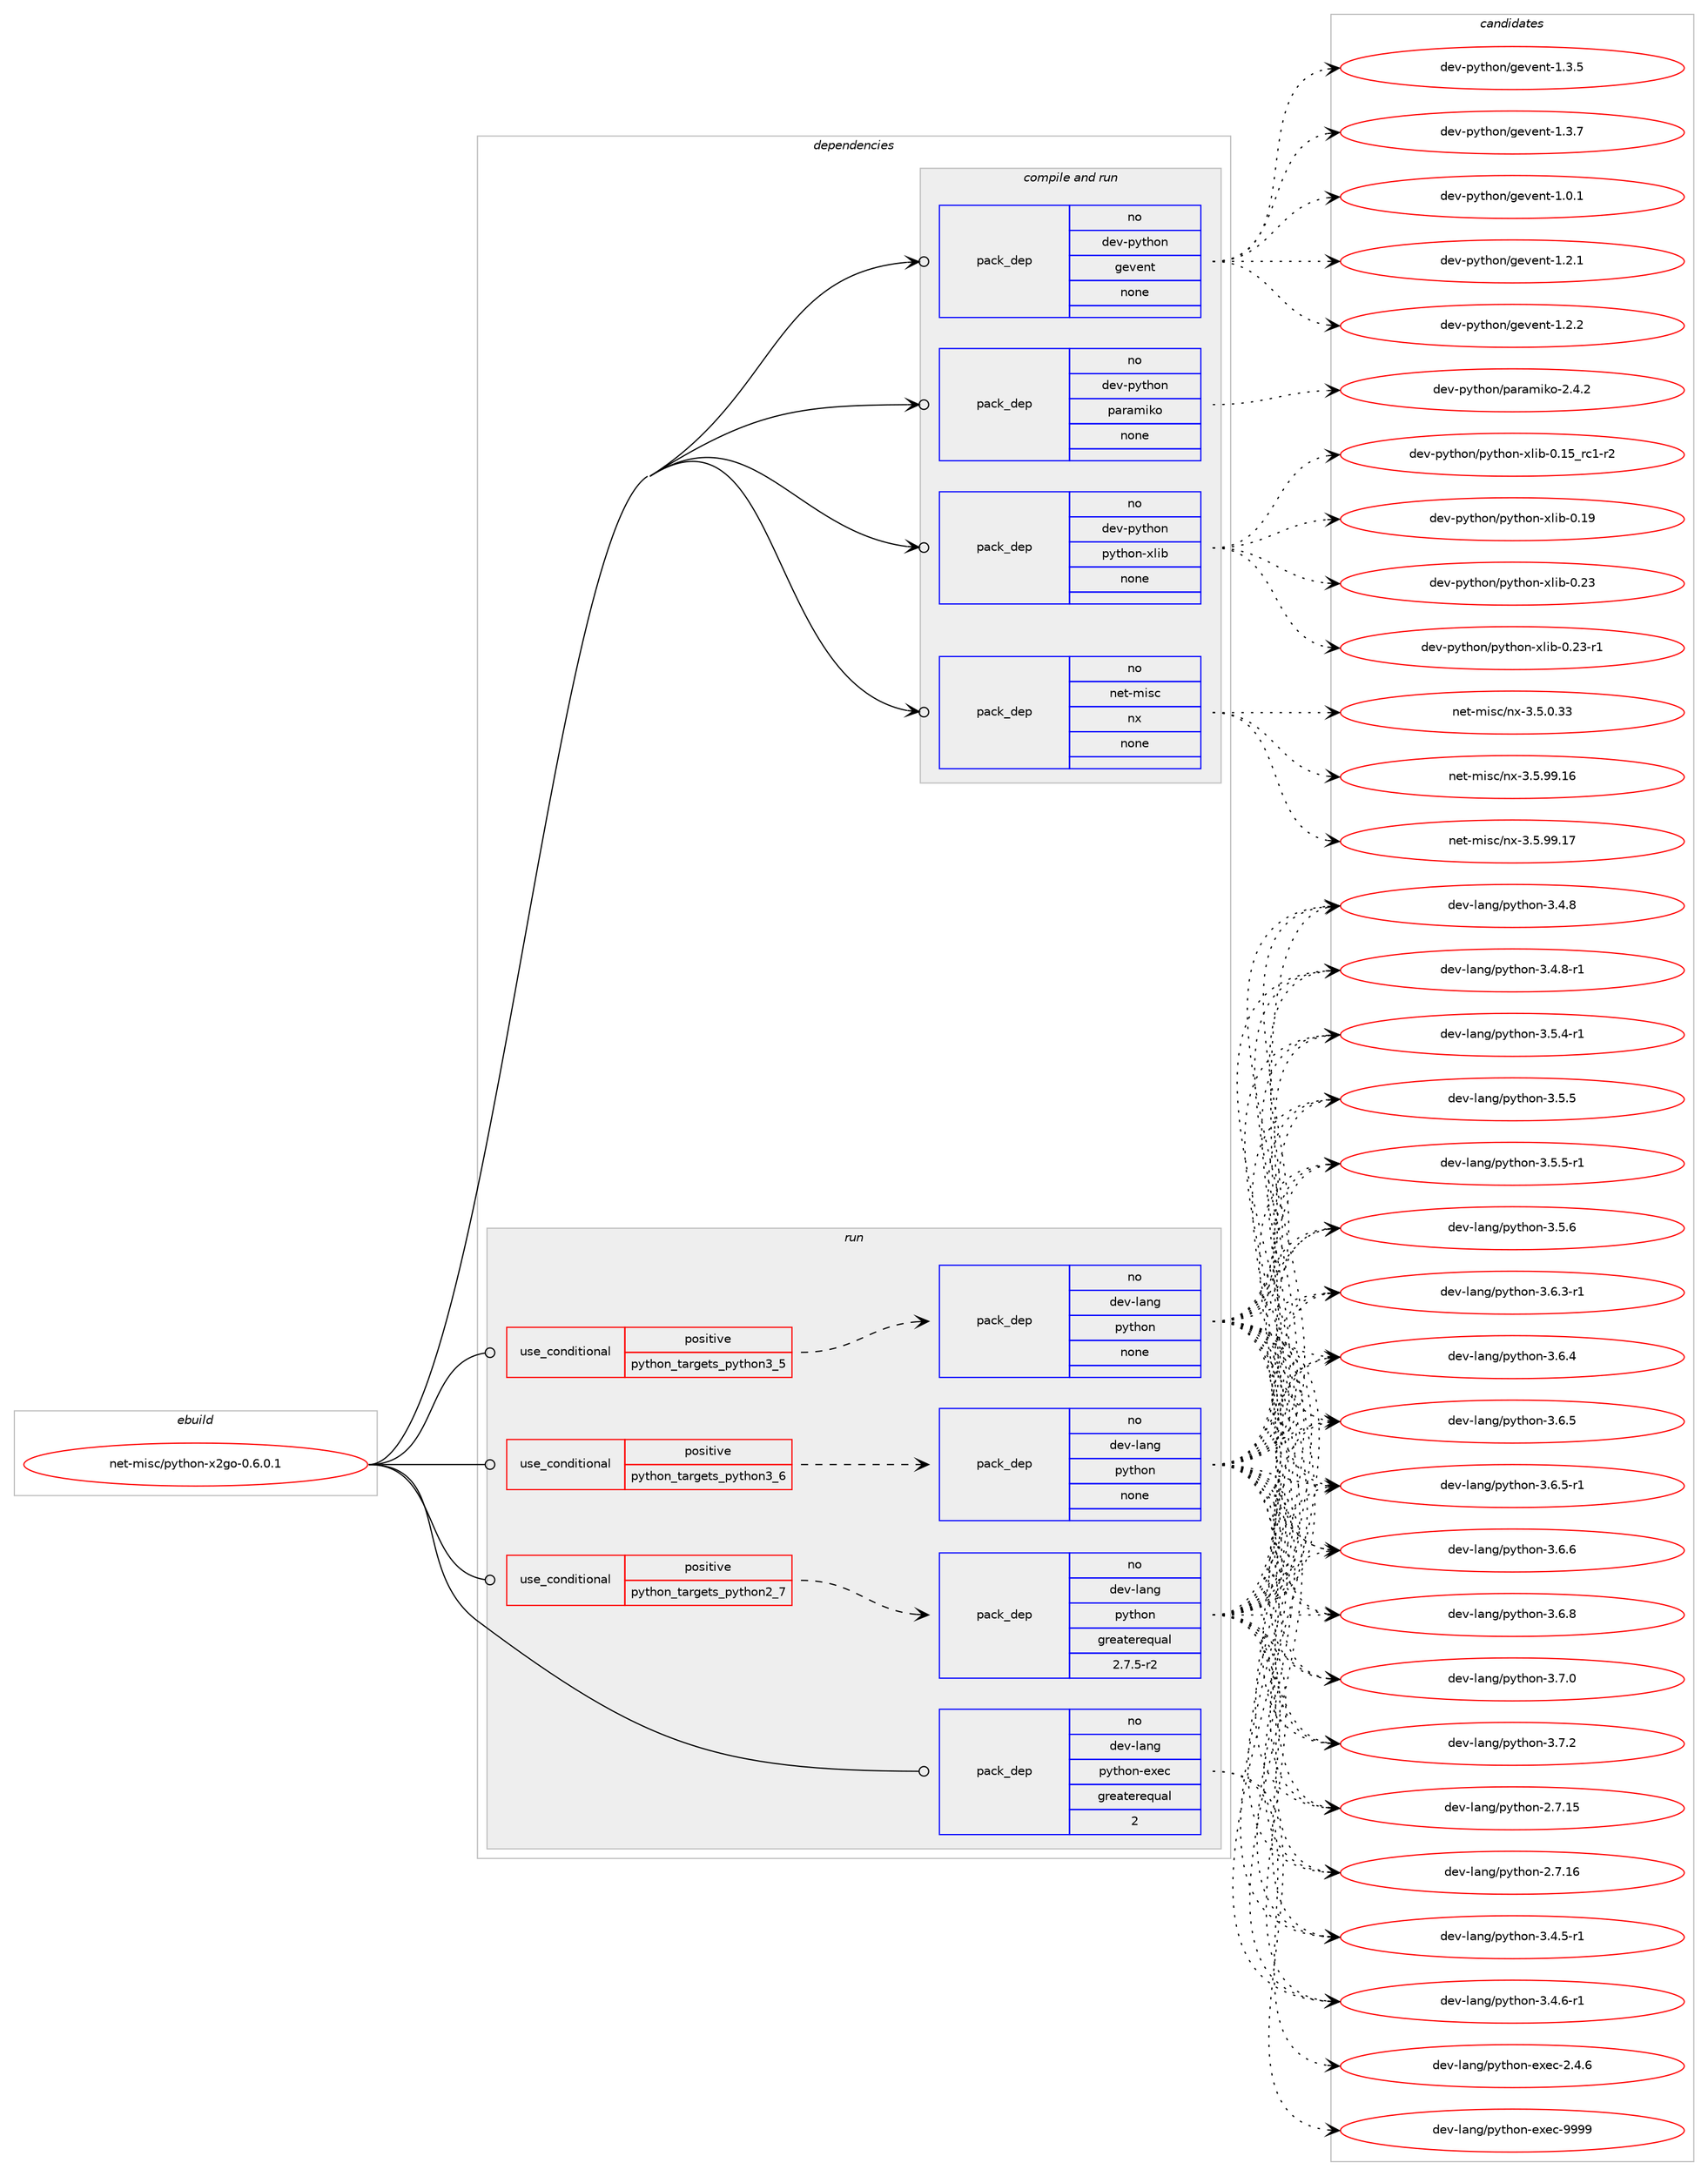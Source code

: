 digraph prolog {

# *************
# Graph options
# *************

newrank=true;
concentrate=true;
compound=true;
graph [rankdir=LR,fontname=Helvetica,fontsize=10,ranksep=1.5];#, ranksep=2.5, nodesep=0.2];
edge  [arrowhead=vee];
node  [fontname=Helvetica,fontsize=10];

# **********
# The ebuild
# **********

subgraph cluster_leftcol {
color=gray;
rank=same;
label=<<i>ebuild</i>>;
id [label="net-misc/python-x2go-0.6.0.1", color=red, width=4, href="../net-misc/python-x2go-0.6.0.1.svg"];
}

# ****************
# The dependencies
# ****************

subgraph cluster_midcol {
color=gray;
label=<<i>dependencies</i>>;
subgraph cluster_compile {
fillcolor="#eeeeee";
style=filled;
label=<<i>compile</i>>;
}
subgraph cluster_compileandrun {
fillcolor="#eeeeee";
style=filled;
label=<<i>compile and run</i>>;
subgraph pack1194973 {
dependency1671323 [label=<<TABLE BORDER="0" CELLBORDER="1" CELLSPACING="0" CELLPADDING="4" WIDTH="220"><TR><TD ROWSPAN="6" CELLPADDING="30">pack_dep</TD></TR><TR><TD WIDTH="110">no</TD></TR><TR><TD>dev-python</TD></TR><TR><TD>gevent</TD></TR><TR><TD>none</TD></TR><TR><TD></TD></TR></TABLE>>, shape=none, color=blue];
}
id:e -> dependency1671323:w [weight=20,style="solid",arrowhead="odotvee"];
subgraph pack1194974 {
dependency1671324 [label=<<TABLE BORDER="0" CELLBORDER="1" CELLSPACING="0" CELLPADDING="4" WIDTH="220"><TR><TD ROWSPAN="6" CELLPADDING="30">pack_dep</TD></TR><TR><TD WIDTH="110">no</TD></TR><TR><TD>dev-python</TD></TR><TR><TD>paramiko</TD></TR><TR><TD>none</TD></TR><TR><TD></TD></TR></TABLE>>, shape=none, color=blue];
}
id:e -> dependency1671324:w [weight=20,style="solid",arrowhead="odotvee"];
subgraph pack1194975 {
dependency1671325 [label=<<TABLE BORDER="0" CELLBORDER="1" CELLSPACING="0" CELLPADDING="4" WIDTH="220"><TR><TD ROWSPAN="6" CELLPADDING="30">pack_dep</TD></TR><TR><TD WIDTH="110">no</TD></TR><TR><TD>dev-python</TD></TR><TR><TD>python-xlib</TD></TR><TR><TD>none</TD></TR><TR><TD></TD></TR></TABLE>>, shape=none, color=blue];
}
id:e -> dependency1671325:w [weight=20,style="solid",arrowhead="odotvee"];
subgraph pack1194976 {
dependency1671326 [label=<<TABLE BORDER="0" CELLBORDER="1" CELLSPACING="0" CELLPADDING="4" WIDTH="220"><TR><TD ROWSPAN="6" CELLPADDING="30">pack_dep</TD></TR><TR><TD WIDTH="110">no</TD></TR><TR><TD>net-misc</TD></TR><TR><TD>nx</TD></TR><TR><TD>none</TD></TR><TR><TD></TD></TR></TABLE>>, shape=none, color=blue];
}
id:e -> dependency1671326:w [weight=20,style="solid",arrowhead="odotvee"];
}
subgraph cluster_run {
fillcolor="#eeeeee";
style=filled;
label=<<i>run</i>>;
subgraph cond449097 {
dependency1671327 [label=<<TABLE BORDER="0" CELLBORDER="1" CELLSPACING="0" CELLPADDING="4"><TR><TD ROWSPAN="3" CELLPADDING="10">use_conditional</TD></TR><TR><TD>positive</TD></TR><TR><TD>python_targets_python2_7</TD></TR></TABLE>>, shape=none, color=red];
subgraph pack1194977 {
dependency1671328 [label=<<TABLE BORDER="0" CELLBORDER="1" CELLSPACING="0" CELLPADDING="4" WIDTH="220"><TR><TD ROWSPAN="6" CELLPADDING="30">pack_dep</TD></TR><TR><TD WIDTH="110">no</TD></TR><TR><TD>dev-lang</TD></TR><TR><TD>python</TD></TR><TR><TD>greaterequal</TD></TR><TR><TD>2.7.5-r2</TD></TR></TABLE>>, shape=none, color=blue];
}
dependency1671327:e -> dependency1671328:w [weight=20,style="dashed",arrowhead="vee"];
}
id:e -> dependency1671327:w [weight=20,style="solid",arrowhead="odot"];
subgraph cond449098 {
dependency1671329 [label=<<TABLE BORDER="0" CELLBORDER="1" CELLSPACING="0" CELLPADDING="4"><TR><TD ROWSPAN="3" CELLPADDING="10">use_conditional</TD></TR><TR><TD>positive</TD></TR><TR><TD>python_targets_python3_5</TD></TR></TABLE>>, shape=none, color=red];
subgraph pack1194978 {
dependency1671330 [label=<<TABLE BORDER="0" CELLBORDER="1" CELLSPACING="0" CELLPADDING="4" WIDTH="220"><TR><TD ROWSPAN="6" CELLPADDING="30">pack_dep</TD></TR><TR><TD WIDTH="110">no</TD></TR><TR><TD>dev-lang</TD></TR><TR><TD>python</TD></TR><TR><TD>none</TD></TR><TR><TD></TD></TR></TABLE>>, shape=none, color=blue];
}
dependency1671329:e -> dependency1671330:w [weight=20,style="dashed",arrowhead="vee"];
}
id:e -> dependency1671329:w [weight=20,style="solid",arrowhead="odot"];
subgraph cond449099 {
dependency1671331 [label=<<TABLE BORDER="0" CELLBORDER="1" CELLSPACING="0" CELLPADDING="4"><TR><TD ROWSPAN="3" CELLPADDING="10">use_conditional</TD></TR><TR><TD>positive</TD></TR><TR><TD>python_targets_python3_6</TD></TR></TABLE>>, shape=none, color=red];
subgraph pack1194979 {
dependency1671332 [label=<<TABLE BORDER="0" CELLBORDER="1" CELLSPACING="0" CELLPADDING="4" WIDTH="220"><TR><TD ROWSPAN="6" CELLPADDING="30">pack_dep</TD></TR><TR><TD WIDTH="110">no</TD></TR><TR><TD>dev-lang</TD></TR><TR><TD>python</TD></TR><TR><TD>none</TD></TR><TR><TD></TD></TR></TABLE>>, shape=none, color=blue];
}
dependency1671331:e -> dependency1671332:w [weight=20,style="dashed",arrowhead="vee"];
}
id:e -> dependency1671331:w [weight=20,style="solid",arrowhead="odot"];
subgraph pack1194980 {
dependency1671333 [label=<<TABLE BORDER="0" CELLBORDER="1" CELLSPACING="0" CELLPADDING="4" WIDTH="220"><TR><TD ROWSPAN="6" CELLPADDING="30">pack_dep</TD></TR><TR><TD WIDTH="110">no</TD></TR><TR><TD>dev-lang</TD></TR><TR><TD>python-exec</TD></TR><TR><TD>greaterequal</TD></TR><TR><TD>2</TD></TR></TABLE>>, shape=none, color=blue];
}
id:e -> dependency1671333:w [weight=20,style="solid",arrowhead="odot"];
}
}

# **************
# The candidates
# **************

subgraph cluster_choices {
rank=same;
color=gray;
label=<<i>candidates</i>>;

subgraph choice1194973 {
color=black;
nodesep=1;
choice1001011184511212111610411111047103101118101110116454946484649 [label="dev-python/gevent-1.0.1", color=red, width=4,href="../dev-python/gevent-1.0.1.svg"];
choice1001011184511212111610411111047103101118101110116454946504649 [label="dev-python/gevent-1.2.1", color=red, width=4,href="../dev-python/gevent-1.2.1.svg"];
choice1001011184511212111610411111047103101118101110116454946504650 [label="dev-python/gevent-1.2.2", color=red, width=4,href="../dev-python/gevent-1.2.2.svg"];
choice1001011184511212111610411111047103101118101110116454946514653 [label="dev-python/gevent-1.3.5", color=red, width=4,href="../dev-python/gevent-1.3.5.svg"];
choice1001011184511212111610411111047103101118101110116454946514655 [label="dev-python/gevent-1.3.7", color=red, width=4,href="../dev-python/gevent-1.3.7.svg"];
dependency1671323:e -> choice1001011184511212111610411111047103101118101110116454946484649:w [style=dotted,weight="100"];
dependency1671323:e -> choice1001011184511212111610411111047103101118101110116454946504649:w [style=dotted,weight="100"];
dependency1671323:e -> choice1001011184511212111610411111047103101118101110116454946504650:w [style=dotted,weight="100"];
dependency1671323:e -> choice1001011184511212111610411111047103101118101110116454946514653:w [style=dotted,weight="100"];
dependency1671323:e -> choice1001011184511212111610411111047103101118101110116454946514655:w [style=dotted,weight="100"];
}
subgraph choice1194974 {
color=black;
nodesep=1;
choice10010111845112121116104111110471129711497109105107111455046524650 [label="dev-python/paramiko-2.4.2", color=red, width=4,href="../dev-python/paramiko-2.4.2.svg"];
dependency1671324:e -> choice10010111845112121116104111110471129711497109105107111455046524650:w [style=dotted,weight="100"];
}
subgraph choice1194975 {
color=black;
nodesep=1;
choice1001011184511212111610411111047112121116104111110451201081059845484649539511499494511450 [label="dev-python/python-xlib-0.15_rc1-r2", color=red, width=4,href="../dev-python/python-xlib-0.15_rc1-r2.svg"];
choice100101118451121211161041111104711212111610411111045120108105984548464957 [label="dev-python/python-xlib-0.19", color=red, width=4,href="../dev-python/python-xlib-0.19.svg"];
choice100101118451121211161041111104711212111610411111045120108105984548465051 [label="dev-python/python-xlib-0.23", color=red, width=4,href="../dev-python/python-xlib-0.23.svg"];
choice1001011184511212111610411111047112121116104111110451201081059845484650514511449 [label="dev-python/python-xlib-0.23-r1", color=red, width=4,href="../dev-python/python-xlib-0.23-r1.svg"];
dependency1671325:e -> choice1001011184511212111610411111047112121116104111110451201081059845484649539511499494511450:w [style=dotted,weight="100"];
dependency1671325:e -> choice100101118451121211161041111104711212111610411111045120108105984548464957:w [style=dotted,weight="100"];
dependency1671325:e -> choice100101118451121211161041111104711212111610411111045120108105984548465051:w [style=dotted,weight="100"];
dependency1671325:e -> choice1001011184511212111610411111047112121116104111110451201081059845484650514511449:w [style=dotted,weight="100"];
}
subgraph choice1194976 {
color=black;
nodesep=1;
choice110101116451091051159947110120455146534648465151 [label="net-misc/nx-3.5.0.33", color=red, width=4,href="../net-misc/nx-3.5.0.33.svg"];
choice11010111645109105115994711012045514653465757464954 [label="net-misc/nx-3.5.99.16", color=red, width=4,href="../net-misc/nx-3.5.99.16.svg"];
choice11010111645109105115994711012045514653465757464955 [label="net-misc/nx-3.5.99.17", color=red, width=4,href="../net-misc/nx-3.5.99.17.svg"];
dependency1671326:e -> choice110101116451091051159947110120455146534648465151:w [style=dotted,weight="100"];
dependency1671326:e -> choice11010111645109105115994711012045514653465757464954:w [style=dotted,weight="100"];
dependency1671326:e -> choice11010111645109105115994711012045514653465757464955:w [style=dotted,weight="100"];
}
subgraph choice1194977 {
color=black;
nodesep=1;
choice10010111845108971101034711212111610411111045504655464953 [label="dev-lang/python-2.7.15", color=red, width=4,href="../dev-lang/python-2.7.15.svg"];
choice10010111845108971101034711212111610411111045504655464954 [label="dev-lang/python-2.7.16", color=red, width=4,href="../dev-lang/python-2.7.16.svg"];
choice1001011184510897110103471121211161041111104551465246534511449 [label="dev-lang/python-3.4.5-r1", color=red, width=4,href="../dev-lang/python-3.4.5-r1.svg"];
choice1001011184510897110103471121211161041111104551465246544511449 [label="dev-lang/python-3.4.6-r1", color=red, width=4,href="../dev-lang/python-3.4.6-r1.svg"];
choice100101118451089711010347112121116104111110455146524656 [label="dev-lang/python-3.4.8", color=red, width=4,href="../dev-lang/python-3.4.8.svg"];
choice1001011184510897110103471121211161041111104551465246564511449 [label="dev-lang/python-3.4.8-r1", color=red, width=4,href="../dev-lang/python-3.4.8-r1.svg"];
choice1001011184510897110103471121211161041111104551465346524511449 [label="dev-lang/python-3.5.4-r1", color=red, width=4,href="../dev-lang/python-3.5.4-r1.svg"];
choice100101118451089711010347112121116104111110455146534653 [label="dev-lang/python-3.5.5", color=red, width=4,href="../dev-lang/python-3.5.5.svg"];
choice1001011184510897110103471121211161041111104551465346534511449 [label="dev-lang/python-3.5.5-r1", color=red, width=4,href="../dev-lang/python-3.5.5-r1.svg"];
choice100101118451089711010347112121116104111110455146534654 [label="dev-lang/python-3.5.6", color=red, width=4,href="../dev-lang/python-3.5.6.svg"];
choice1001011184510897110103471121211161041111104551465446514511449 [label="dev-lang/python-3.6.3-r1", color=red, width=4,href="../dev-lang/python-3.6.3-r1.svg"];
choice100101118451089711010347112121116104111110455146544652 [label="dev-lang/python-3.6.4", color=red, width=4,href="../dev-lang/python-3.6.4.svg"];
choice100101118451089711010347112121116104111110455146544653 [label="dev-lang/python-3.6.5", color=red, width=4,href="../dev-lang/python-3.6.5.svg"];
choice1001011184510897110103471121211161041111104551465446534511449 [label="dev-lang/python-3.6.5-r1", color=red, width=4,href="../dev-lang/python-3.6.5-r1.svg"];
choice100101118451089711010347112121116104111110455146544654 [label="dev-lang/python-3.6.6", color=red, width=4,href="../dev-lang/python-3.6.6.svg"];
choice100101118451089711010347112121116104111110455146544656 [label="dev-lang/python-3.6.8", color=red, width=4,href="../dev-lang/python-3.6.8.svg"];
choice100101118451089711010347112121116104111110455146554648 [label="dev-lang/python-3.7.0", color=red, width=4,href="../dev-lang/python-3.7.0.svg"];
choice100101118451089711010347112121116104111110455146554650 [label="dev-lang/python-3.7.2", color=red, width=4,href="../dev-lang/python-3.7.2.svg"];
dependency1671328:e -> choice10010111845108971101034711212111610411111045504655464953:w [style=dotted,weight="100"];
dependency1671328:e -> choice10010111845108971101034711212111610411111045504655464954:w [style=dotted,weight="100"];
dependency1671328:e -> choice1001011184510897110103471121211161041111104551465246534511449:w [style=dotted,weight="100"];
dependency1671328:e -> choice1001011184510897110103471121211161041111104551465246544511449:w [style=dotted,weight="100"];
dependency1671328:e -> choice100101118451089711010347112121116104111110455146524656:w [style=dotted,weight="100"];
dependency1671328:e -> choice1001011184510897110103471121211161041111104551465246564511449:w [style=dotted,weight="100"];
dependency1671328:e -> choice1001011184510897110103471121211161041111104551465346524511449:w [style=dotted,weight="100"];
dependency1671328:e -> choice100101118451089711010347112121116104111110455146534653:w [style=dotted,weight="100"];
dependency1671328:e -> choice1001011184510897110103471121211161041111104551465346534511449:w [style=dotted,weight="100"];
dependency1671328:e -> choice100101118451089711010347112121116104111110455146534654:w [style=dotted,weight="100"];
dependency1671328:e -> choice1001011184510897110103471121211161041111104551465446514511449:w [style=dotted,weight="100"];
dependency1671328:e -> choice100101118451089711010347112121116104111110455146544652:w [style=dotted,weight="100"];
dependency1671328:e -> choice100101118451089711010347112121116104111110455146544653:w [style=dotted,weight="100"];
dependency1671328:e -> choice1001011184510897110103471121211161041111104551465446534511449:w [style=dotted,weight="100"];
dependency1671328:e -> choice100101118451089711010347112121116104111110455146544654:w [style=dotted,weight="100"];
dependency1671328:e -> choice100101118451089711010347112121116104111110455146544656:w [style=dotted,weight="100"];
dependency1671328:e -> choice100101118451089711010347112121116104111110455146554648:w [style=dotted,weight="100"];
dependency1671328:e -> choice100101118451089711010347112121116104111110455146554650:w [style=dotted,weight="100"];
}
subgraph choice1194978 {
color=black;
nodesep=1;
choice10010111845108971101034711212111610411111045504655464953 [label="dev-lang/python-2.7.15", color=red, width=4,href="../dev-lang/python-2.7.15.svg"];
choice10010111845108971101034711212111610411111045504655464954 [label="dev-lang/python-2.7.16", color=red, width=4,href="../dev-lang/python-2.7.16.svg"];
choice1001011184510897110103471121211161041111104551465246534511449 [label="dev-lang/python-3.4.5-r1", color=red, width=4,href="../dev-lang/python-3.4.5-r1.svg"];
choice1001011184510897110103471121211161041111104551465246544511449 [label="dev-lang/python-3.4.6-r1", color=red, width=4,href="../dev-lang/python-3.4.6-r1.svg"];
choice100101118451089711010347112121116104111110455146524656 [label="dev-lang/python-3.4.8", color=red, width=4,href="../dev-lang/python-3.4.8.svg"];
choice1001011184510897110103471121211161041111104551465246564511449 [label="dev-lang/python-3.4.8-r1", color=red, width=4,href="../dev-lang/python-3.4.8-r1.svg"];
choice1001011184510897110103471121211161041111104551465346524511449 [label="dev-lang/python-3.5.4-r1", color=red, width=4,href="../dev-lang/python-3.5.4-r1.svg"];
choice100101118451089711010347112121116104111110455146534653 [label="dev-lang/python-3.5.5", color=red, width=4,href="../dev-lang/python-3.5.5.svg"];
choice1001011184510897110103471121211161041111104551465346534511449 [label="dev-lang/python-3.5.5-r1", color=red, width=4,href="../dev-lang/python-3.5.5-r1.svg"];
choice100101118451089711010347112121116104111110455146534654 [label="dev-lang/python-3.5.6", color=red, width=4,href="../dev-lang/python-3.5.6.svg"];
choice1001011184510897110103471121211161041111104551465446514511449 [label="dev-lang/python-3.6.3-r1", color=red, width=4,href="../dev-lang/python-3.6.3-r1.svg"];
choice100101118451089711010347112121116104111110455146544652 [label="dev-lang/python-3.6.4", color=red, width=4,href="../dev-lang/python-3.6.4.svg"];
choice100101118451089711010347112121116104111110455146544653 [label="dev-lang/python-3.6.5", color=red, width=4,href="../dev-lang/python-3.6.5.svg"];
choice1001011184510897110103471121211161041111104551465446534511449 [label="dev-lang/python-3.6.5-r1", color=red, width=4,href="../dev-lang/python-3.6.5-r1.svg"];
choice100101118451089711010347112121116104111110455146544654 [label="dev-lang/python-3.6.6", color=red, width=4,href="../dev-lang/python-3.6.6.svg"];
choice100101118451089711010347112121116104111110455146544656 [label="dev-lang/python-3.6.8", color=red, width=4,href="../dev-lang/python-3.6.8.svg"];
choice100101118451089711010347112121116104111110455146554648 [label="dev-lang/python-3.7.0", color=red, width=4,href="../dev-lang/python-3.7.0.svg"];
choice100101118451089711010347112121116104111110455146554650 [label="dev-lang/python-3.7.2", color=red, width=4,href="../dev-lang/python-3.7.2.svg"];
dependency1671330:e -> choice10010111845108971101034711212111610411111045504655464953:w [style=dotted,weight="100"];
dependency1671330:e -> choice10010111845108971101034711212111610411111045504655464954:w [style=dotted,weight="100"];
dependency1671330:e -> choice1001011184510897110103471121211161041111104551465246534511449:w [style=dotted,weight="100"];
dependency1671330:e -> choice1001011184510897110103471121211161041111104551465246544511449:w [style=dotted,weight="100"];
dependency1671330:e -> choice100101118451089711010347112121116104111110455146524656:w [style=dotted,weight="100"];
dependency1671330:e -> choice1001011184510897110103471121211161041111104551465246564511449:w [style=dotted,weight="100"];
dependency1671330:e -> choice1001011184510897110103471121211161041111104551465346524511449:w [style=dotted,weight="100"];
dependency1671330:e -> choice100101118451089711010347112121116104111110455146534653:w [style=dotted,weight="100"];
dependency1671330:e -> choice1001011184510897110103471121211161041111104551465346534511449:w [style=dotted,weight="100"];
dependency1671330:e -> choice100101118451089711010347112121116104111110455146534654:w [style=dotted,weight="100"];
dependency1671330:e -> choice1001011184510897110103471121211161041111104551465446514511449:w [style=dotted,weight="100"];
dependency1671330:e -> choice100101118451089711010347112121116104111110455146544652:w [style=dotted,weight="100"];
dependency1671330:e -> choice100101118451089711010347112121116104111110455146544653:w [style=dotted,weight="100"];
dependency1671330:e -> choice1001011184510897110103471121211161041111104551465446534511449:w [style=dotted,weight="100"];
dependency1671330:e -> choice100101118451089711010347112121116104111110455146544654:w [style=dotted,weight="100"];
dependency1671330:e -> choice100101118451089711010347112121116104111110455146544656:w [style=dotted,weight="100"];
dependency1671330:e -> choice100101118451089711010347112121116104111110455146554648:w [style=dotted,weight="100"];
dependency1671330:e -> choice100101118451089711010347112121116104111110455146554650:w [style=dotted,weight="100"];
}
subgraph choice1194979 {
color=black;
nodesep=1;
choice10010111845108971101034711212111610411111045504655464953 [label="dev-lang/python-2.7.15", color=red, width=4,href="../dev-lang/python-2.7.15.svg"];
choice10010111845108971101034711212111610411111045504655464954 [label="dev-lang/python-2.7.16", color=red, width=4,href="../dev-lang/python-2.7.16.svg"];
choice1001011184510897110103471121211161041111104551465246534511449 [label="dev-lang/python-3.4.5-r1", color=red, width=4,href="../dev-lang/python-3.4.5-r1.svg"];
choice1001011184510897110103471121211161041111104551465246544511449 [label="dev-lang/python-3.4.6-r1", color=red, width=4,href="../dev-lang/python-3.4.6-r1.svg"];
choice100101118451089711010347112121116104111110455146524656 [label="dev-lang/python-3.4.8", color=red, width=4,href="../dev-lang/python-3.4.8.svg"];
choice1001011184510897110103471121211161041111104551465246564511449 [label="dev-lang/python-3.4.8-r1", color=red, width=4,href="../dev-lang/python-3.4.8-r1.svg"];
choice1001011184510897110103471121211161041111104551465346524511449 [label="dev-lang/python-3.5.4-r1", color=red, width=4,href="../dev-lang/python-3.5.4-r1.svg"];
choice100101118451089711010347112121116104111110455146534653 [label="dev-lang/python-3.5.5", color=red, width=4,href="../dev-lang/python-3.5.5.svg"];
choice1001011184510897110103471121211161041111104551465346534511449 [label="dev-lang/python-3.5.5-r1", color=red, width=4,href="../dev-lang/python-3.5.5-r1.svg"];
choice100101118451089711010347112121116104111110455146534654 [label="dev-lang/python-3.5.6", color=red, width=4,href="../dev-lang/python-3.5.6.svg"];
choice1001011184510897110103471121211161041111104551465446514511449 [label="dev-lang/python-3.6.3-r1", color=red, width=4,href="../dev-lang/python-3.6.3-r1.svg"];
choice100101118451089711010347112121116104111110455146544652 [label="dev-lang/python-3.6.4", color=red, width=4,href="../dev-lang/python-3.6.4.svg"];
choice100101118451089711010347112121116104111110455146544653 [label="dev-lang/python-3.6.5", color=red, width=4,href="../dev-lang/python-3.6.5.svg"];
choice1001011184510897110103471121211161041111104551465446534511449 [label="dev-lang/python-3.6.5-r1", color=red, width=4,href="../dev-lang/python-3.6.5-r1.svg"];
choice100101118451089711010347112121116104111110455146544654 [label="dev-lang/python-3.6.6", color=red, width=4,href="../dev-lang/python-3.6.6.svg"];
choice100101118451089711010347112121116104111110455146544656 [label="dev-lang/python-3.6.8", color=red, width=4,href="../dev-lang/python-3.6.8.svg"];
choice100101118451089711010347112121116104111110455146554648 [label="dev-lang/python-3.7.0", color=red, width=4,href="../dev-lang/python-3.7.0.svg"];
choice100101118451089711010347112121116104111110455146554650 [label="dev-lang/python-3.7.2", color=red, width=4,href="../dev-lang/python-3.7.2.svg"];
dependency1671332:e -> choice10010111845108971101034711212111610411111045504655464953:w [style=dotted,weight="100"];
dependency1671332:e -> choice10010111845108971101034711212111610411111045504655464954:w [style=dotted,weight="100"];
dependency1671332:e -> choice1001011184510897110103471121211161041111104551465246534511449:w [style=dotted,weight="100"];
dependency1671332:e -> choice1001011184510897110103471121211161041111104551465246544511449:w [style=dotted,weight="100"];
dependency1671332:e -> choice100101118451089711010347112121116104111110455146524656:w [style=dotted,weight="100"];
dependency1671332:e -> choice1001011184510897110103471121211161041111104551465246564511449:w [style=dotted,weight="100"];
dependency1671332:e -> choice1001011184510897110103471121211161041111104551465346524511449:w [style=dotted,weight="100"];
dependency1671332:e -> choice100101118451089711010347112121116104111110455146534653:w [style=dotted,weight="100"];
dependency1671332:e -> choice1001011184510897110103471121211161041111104551465346534511449:w [style=dotted,weight="100"];
dependency1671332:e -> choice100101118451089711010347112121116104111110455146534654:w [style=dotted,weight="100"];
dependency1671332:e -> choice1001011184510897110103471121211161041111104551465446514511449:w [style=dotted,weight="100"];
dependency1671332:e -> choice100101118451089711010347112121116104111110455146544652:w [style=dotted,weight="100"];
dependency1671332:e -> choice100101118451089711010347112121116104111110455146544653:w [style=dotted,weight="100"];
dependency1671332:e -> choice1001011184510897110103471121211161041111104551465446534511449:w [style=dotted,weight="100"];
dependency1671332:e -> choice100101118451089711010347112121116104111110455146544654:w [style=dotted,weight="100"];
dependency1671332:e -> choice100101118451089711010347112121116104111110455146544656:w [style=dotted,weight="100"];
dependency1671332:e -> choice100101118451089711010347112121116104111110455146554648:w [style=dotted,weight="100"];
dependency1671332:e -> choice100101118451089711010347112121116104111110455146554650:w [style=dotted,weight="100"];
}
subgraph choice1194980 {
color=black;
nodesep=1;
choice1001011184510897110103471121211161041111104510112010199455046524654 [label="dev-lang/python-exec-2.4.6", color=red, width=4,href="../dev-lang/python-exec-2.4.6.svg"];
choice10010111845108971101034711212111610411111045101120101994557575757 [label="dev-lang/python-exec-9999", color=red, width=4,href="../dev-lang/python-exec-9999.svg"];
dependency1671333:e -> choice1001011184510897110103471121211161041111104510112010199455046524654:w [style=dotted,weight="100"];
dependency1671333:e -> choice10010111845108971101034711212111610411111045101120101994557575757:w [style=dotted,weight="100"];
}
}

}
